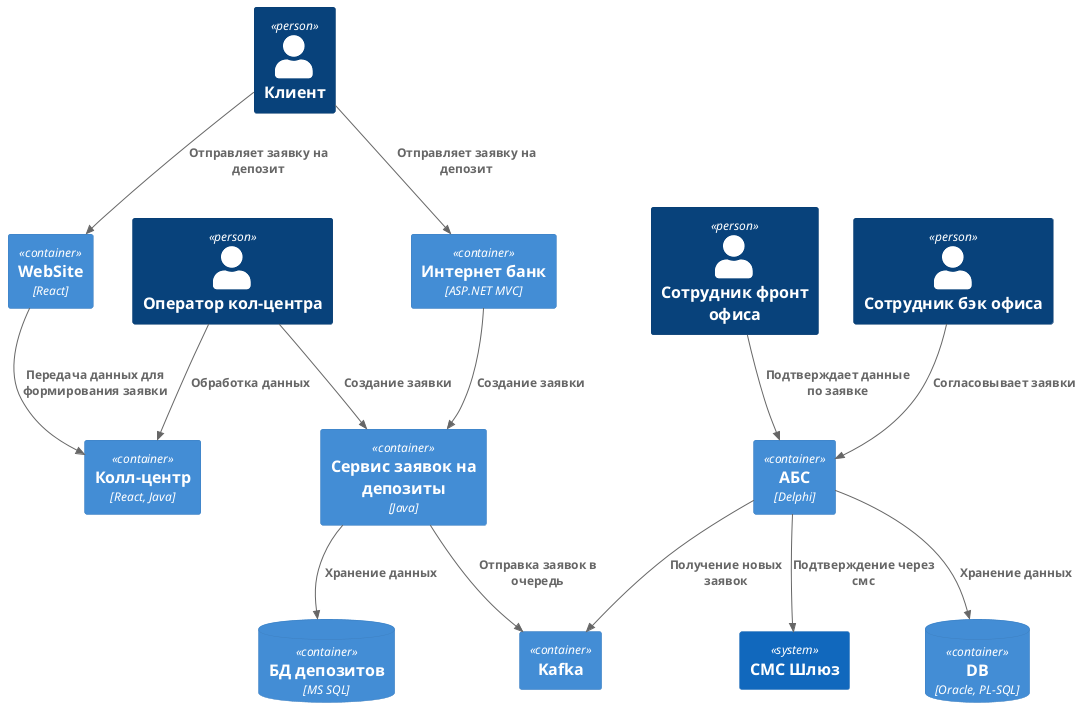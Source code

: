@startuml
!include <C4/C4_Container>

Person(client, "Клиент")
Person(operator, "Оператор кол-центра")
Person(front, "Сотрудник фронт офиса")
Person(back, "Сотрудник бэк офиса")

Container(website, "WebSite", "React")
Container(callCenter, "Колл-центр", "React, Java")
Container(app, "Интернет банк", "ASP.NET MVC")

Container(service, "Сервис заявок на депозиты", "Java")
ContainerDb(serviceDB, "БД депозитов", "MS SQL")

Container(abs, "АБС", "Delphi")
ContainerDb(absDB, "DB", "Oracle, PL-SQL")

Container(kafka, "Kafka")

System(sms, "СМС Шлюз")

Rel(client, website, "Отправляет заявку на депозит")
Rel(website, callCenter , "Передача данных для формирования заявки")
Rel(operator, callCenter , "Обработка данных")
Rel(operator, service , "Создание заявки")


Rel(service, serviceDB , "Хранение данных")

Rel(client, app, "Отправляет заявку на депозит")
Rel(app, service , "Создание заявки")


Rel(service, kafka, "Отправка заявок в очередь")
Rel(abs, kafka, "Получение новых заявок")


Rel(back, abs, "Согласовывает заявки")
Rel(front, abs, "Подтверждает данные по заявке")

Rel(abs, sms, "Подтверждение через смс")
Rel(abs, absDB, "Хранение данных")

@enduml 